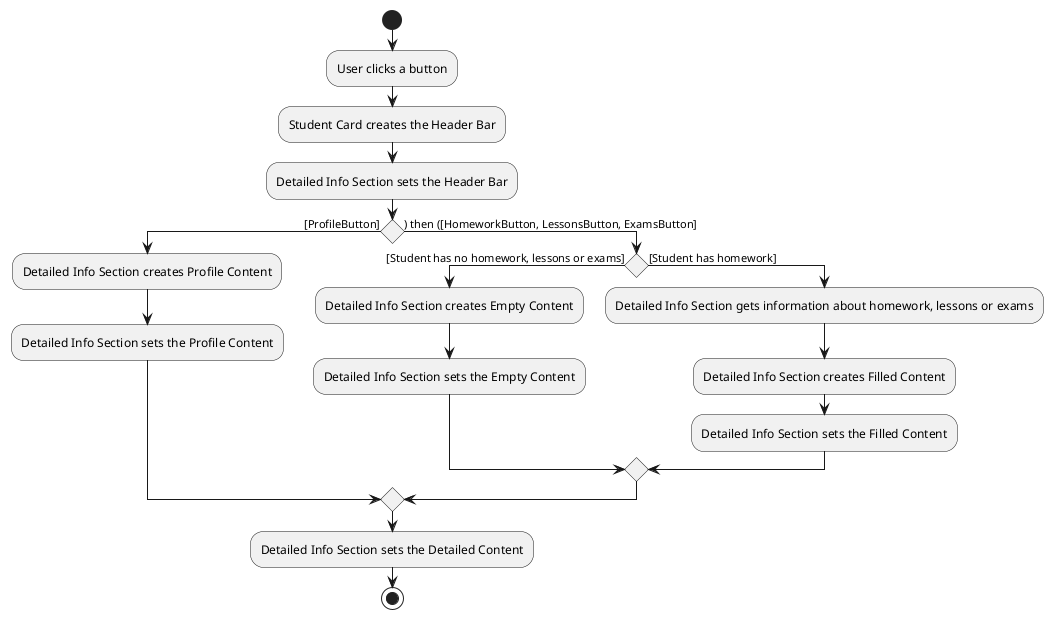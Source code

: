 @startuml
'https://plantuml.com/activity-diagram-beta

start

:User clicks a button;
:Student Card creates the Header Bar;
:Detailed Info Section sets the Header Bar;

if () then ([ProfileButton])
:Detailed Info Section creates Profile Content;
:Detailed Info Section sets the Profile Content;

else() then ([HomeworkButton, LessonsButton, ExamsButton])
if () then ([Student has no homework, lessons or exams])
:Detailed Info Section creates Empty Content;
:Detailed Info Section sets the Empty Content;
else ([Student has homework])
:Detailed Info Section gets information about homework, lessons or exams;
:Detailed Info Section creates Filled Content;
:Detailed Info Section sets the Filled Content;
endif

endif

:Detailed Info Section sets the Detailed Content;
stop

@enduml

